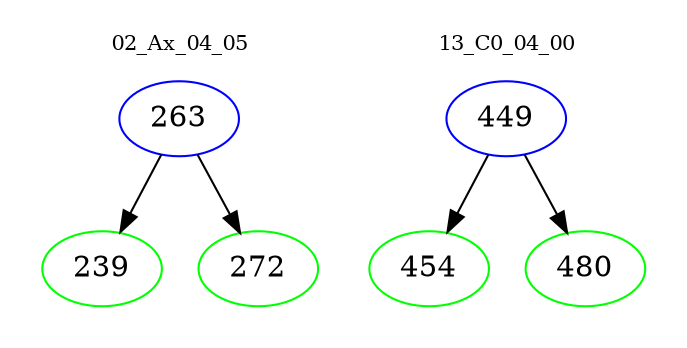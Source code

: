 digraph{
subgraph cluster_0 {
color = white
label = "02_Ax_04_05";
fontsize=10;
T0_263 [label="263", color="blue"]
T0_263 -> T0_239 [color="black"]
T0_239 [label="239", color="green"]
T0_263 -> T0_272 [color="black"]
T0_272 [label="272", color="green"]
}
subgraph cluster_1 {
color = white
label = "13_C0_04_00";
fontsize=10;
T1_449 [label="449", color="blue"]
T1_449 -> T1_454 [color="black"]
T1_454 [label="454", color="green"]
T1_449 -> T1_480 [color="black"]
T1_480 [label="480", color="green"]
}
}
